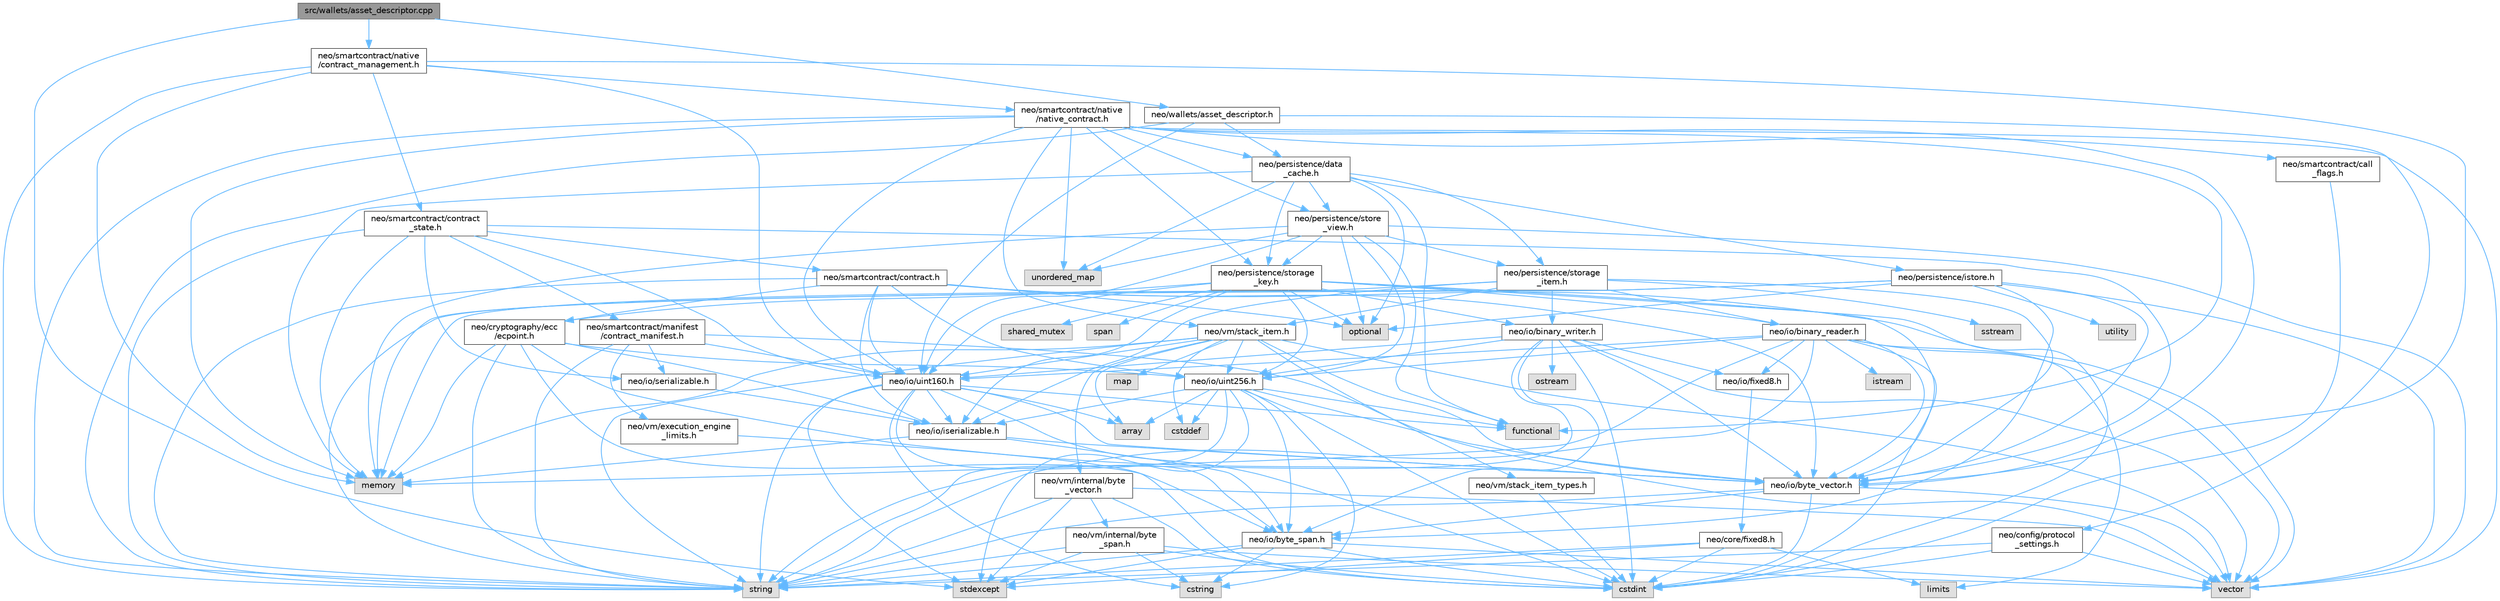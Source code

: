 digraph "src/wallets/asset_descriptor.cpp"
{
 // LATEX_PDF_SIZE
  bgcolor="transparent";
  edge [fontname=Helvetica,fontsize=10,labelfontname=Helvetica,labelfontsize=10];
  node [fontname=Helvetica,fontsize=10,shape=box,height=0.2,width=0.4];
  Node1 [id="Node000001",label="src/wallets/asset_descriptor.cpp",height=0.2,width=0.4,color="gray40", fillcolor="grey60", style="filled", fontcolor="black",tooltip=" "];
  Node1 -> Node2 [id="edge1_Node000001_Node000002",color="steelblue1",style="solid",tooltip=" "];
  Node2 [id="Node000002",label="neo/smartcontract/native\l/contract_management.h",height=0.2,width=0.4,color="grey40", fillcolor="white", style="filled",URL="$contract__management_8h.html",tooltip=" "];
  Node2 -> Node3 [id="edge2_Node000002_Node000003",color="steelblue1",style="solid",tooltip=" "];
  Node3 [id="Node000003",label="neo/io/byte_vector.h",height=0.2,width=0.4,color="grey40", fillcolor="white", style="filled",URL="$io_2byte__vector_8h.html",tooltip=" "];
  Node3 -> Node4 [id="edge3_Node000003_Node000004",color="steelblue1",style="solid",tooltip=" "];
  Node4 [id="Node000004",label="neo/io/byte_span.h",height=0.2,width=0.4,color="grey40", fillcolor="white", style="filled",URL="$io_2byte__span_8h.html",tooltip=" "];
  Node4 -> Node5 [id="edge4_Node000004_Node000005",color="steelblue1",style="solid",tooltip=" "];
  Node5 [id="Node000005",label="cstdint",height=0.2,width=0.4,color="grey60", fillcolor="#E0E0E0", style="filled",tooltip=" "];
  Node4 -> Node6 [id="edge5_Node000004_Node000006",color="steelblue1",style="solid",tooltip=" "];
  Node6 [id="Node000006",label="cstring",height=0.2,width=0.4,color="grey60", fillcolor="#E0E0E0", style="filled",tooltip=" "];
  Node4 -> Node7 [id="edge6_Node000004_Node000007",color="steelblue1",style="solid",tooltip=" "];
  Node7 [id="Node000007",label="stdexcept",height=0.2,width=0.4,color="grey60", fillcolor="#E0E0E0", style="filled",tooltip=" "];
  Node4 -> Node8 [id="edge7_Node000004_Node000008",color="steelblue1",style="solid",tooltip=" "];
  Node8 [id="Node000008",label="string",height=0.2,width=0.4,color="grey60", fillcolor="#E0E0E0", style="filled",tooltip=" "];
  Node4 -> Node9 [id="edge8_Node000004_Node000009",color="steelblue1",style="solid",tooltip=" "];
  Node9 [id="Node000009",label="vector",height=0.2,width=0.4,color="grey60", fillcolor="#E0E0E0", style="filled",tooltip=" "];
  Node3 -> Node5 [id="edge9_Node000003_Node000005",color="steelblue1",style="solid",tooltip=" "];
  Node3 -> Node8 [id="edge10_Node000003_Node000008",color="steelblue1",style="solid",tooltip=" "];
  Node3 -> Node9 [id="edge11_Node000003_Node000009",color="steelblue1",style="solid",tooltip=" "];
  Node2 -> Node10 [id="edge12_Node000002_Node000010",color="steelblue1",style="solid",tooltip=" "];
  Node10 [id="Node000010",label="neo/io/uint160.h",height=0.2,width=0.4,color="grey40", fillcolor="white", style="filled",URL="$uint160_8h.html",tooltip=" "];
  Node10 -> Node4 [id="edge13_Node000010_Node000004",color="steelblue1",style="solid",tooltip=" "];
  Node10 -> Node3 [id="edge14_Node000010_Node000003",color="steelblue1",style="solid",tooltip=" "];
  Node10 -> Node11 [id="edge15_Node000010_Node000011",color="steelblue1",style="solid",tooltip=" "];
  Node11 [id="Node000011",label="neo/io/iserializable.h",height=0.2,width=0.4,color="grey40", fillcolor="white", style="filled",URL="$iserializable_8h.html",tooltip=" "];
  Node11 -> Node4 [id="edge16_Node000011_Node000004",color="steelblue1",style="solid",tooltip=" "];
  Node11 -> Node3 [id="edge17_Node000011_Node000003",color="steelblue1",style="solid",tooltip=" "];
  Node11 -> Node12 [id="edge18_Node000011_Node000012",color="steelblue1",style="solid",tooltip=" "];
  Node12 [id="Node000012",label="memory",height=0.2,width=0.4,color="grey60", fillcolor="#E0E0E0", style="filled",tooltip=" "];
  Node10 -> Node13 [id="edge19_Node000010_Node000013",color="steelblue1",style="solid",tooltip=" "];
  Node13 [id="Node000013",label="array",height=0.2,width=0.4,color="grey60", fillcolor="#E0E0E0", style="filled",tooltip=" "];
  Node10 -> Node5 [id="edge20_Node000010_Node000005",color="steelblue1",style="solid",tooltip=" "];
  Node10 -> Node6 [id="edge21_Node000010_Node000006",color="steelblue1",style="solid",tooltip=" "];
  Node10 -> Node14 [id="edge22_Node000010_Node000014",color="steelblue1",style="solid",tooltip=" "];
  Node14 [id="Node000014",label="functional",height=0.2,width=0.4,color="grey60", fillcolor="#E0E0E0", style="filled",tooltip=" "];
  Node10 -> Node7 [id="edge23_Node000010_Node000007",color="steelblue1",style="solid",tooltip=" "];
  Node10 -> Node8 [id="edge24_Node000010_Node000008",color="steelblue1",style="solid",tooltip=" "];
  Node2 -> Node15 [id="edge25_Node000002_Node000015",color="steelblue1",style="solid",tooltip=" "];
  Node15 [id="Node000015",label="neo/smartcontract/contract\l_state.h",height=0.2,width=0.4,color="grey40", fillcolor="white", style="filled",URL="$contract__state_8h.html",tooltip=" "];
  Node15 -> Node3 [id="edge26_Node000015_Node000003",color="steelblue1",style="solid",tooltip=" "];
  Node15 -> Node16 [id="edge27_Node000015_Node000016",color="steelblue1",style="solid",tooltip=" "];
  Node16 [id="Node000016",label="neo/io/serializable.h",height=0.2,width=0.4,color="grey40", fillcolor="white", style="filled",URL="$serializable_8h.html",tooltip=" "];
  Node16 -> Node11 [id="edge28_Node000016_Node000011",color="steelblue1",style="solid",tooltip=" "];
  Node15 -> Node10 [id="edge29_Node000015_Node000010",color="steelblue1",style="solid",tooltip=" "];
  Node15 -> Node17 [id="edge30_Node000015_Node000017",color="steelblue1",style="solid",tooltip=" "];
  Node17 [id="Node000017",label="neo/smartcontract/manifest\l/contract_manifest.h",height=0.2,width=0.4,color="grey40", fillcolor="white", style="filled",URL="$contract__manifest_8h.html",tooltip=" "];
  Node17 -> Node16 [id="edge31_Node000017_Node000016",color="steelblue1",style="solid",tooltip=" "];
  Node17 -> Node10 [id="edge32_Node000017_Node000010",color="steelblue1",style="solid",tooltip=" "];
  Node17 -> Node18 [id="edge33_Node000017_Node000018",color="steelblue1",style="solid",tooltip=" "];
  Node18 [id="Node000018",label="neo/vm/execution_engine\l_limits.h",height=0.2,width=0.4,color="grey40", fillcolor="white", style="filled",URL="$execution__engine__limits_8h.html",tooltip=" "];
  Node18 -> Node5 [id="edge34_Node000018_Node000005",color="steelblue1",style="solid",tooltip=" "];
  Node17 -> Node8 [id="edge35_Node000017_Node000008",color="steelblue1",style="solid",tooltip=" "];
  Node17 -> Node9 [id="edge36_Node000017_Node000009",color="steelblue1",style="solid",tooltip=" "];
  Node15 -> Node12 [id="edge37_Node000015_Node000012",color="steelblue1",style="solid",tooltip=" "];
  Node15 -> Node8 [id="edge38_Node000015_Node000008",color="steelblue1",style="solid",tooltip=" "];
  Node15 -> Node19 [id="edge39_Node000015_Node000019",color="steelblue1",style="solid",tooltip=" "];
  Node19 [id="Node000019",label="neo/smartcontract/contract.h",height=0.2,width=0.4,color="grey40", fillcolor="white", style="filled",URL="$contract_8h.html",tooltip=" "];
  Node19 -> Node20 [id="edge40_Node000019_Node000020",color="steelblue1",style="solid",tooltip=" "];
  Node20 [id="Node000020",label="neo/cryptography/ecc\l/ecpoint.h",height=0.2,width=0.4,color="grey40", fillcolor="white", style="filled",URL="$ecpoint_8h.html",tooltip=" "];
  Node20 -> Node4 [id="edge41_Node000020_Node000004",color="steelblue1",style="solid",tooltip=" "];
  Node20 -> Node3 [id="edge42_Node000020_Node000003",color="steelblue1",style="solid",tooltip=" "];
  Node20 -> Node11 [id="edge43_Node000020_Node000011",color="steelblue1",style="solid",tooltip=" "];
  Node20 -> Node21 [id="edge44_Node000020_Node000021",color="steelblue1",style="solid",tooltip=" "];
  Node21 [id="Node000021",label="neo/io/uint256.h",height=0.2,width=0.4,color="grey40", fillcolor="white", style="filled",URL="$uint256_8h.html",tooltip=" "];
  Node21 -> Node4 [id="edge45_Node000021_Node000004",color="steelblue1",style="solid",tooltip=" "];
  Node21 -> Node3 [id="edge46_Node000021_Node000003",color="steelblue1",style="solid",tooltip=" "];
  Node21 -> Node11 [id="edge47_Node000021_Node000011",color="steelblue1",style="solid",tooltip=" "];
  Node21 -> Node13 [id="edge48_Node000021_Node000013",color="steelblue1",style="solid",tooltip=" "];
  Node21 -> Node22 [id="edge49_Node000021_Node000022",color="steelblue1",style="solid",tooltip=" "];
  Node22 [id="Node000022",label="cstddef",height=0.2,width=0.4,color="grey60", fillcolor="#E0E0E0", style="filled",tooltip=" "];
  Node21 -> Node5 [id="edge50_Node000021_Node000005",color="steelblue1",style="solid",tooltip=" "];
  Node21 -> Node6 [id="edge51_Node000021_Node000006",color="steelblue1",style="solid",tooltip=" "];
  Node21 -> Node14 [id="edge52_Node000021_Node000014",color="steelblue1",style="solid",tooltip=" "];
  Node21 -> Node7 [id="edge53_Node000021_Node000007",color="steelblue1",style="solid",tooltip=" "];
  Node21 -> Node8 [id="edge54_Node000021_Node000008",color="steelblue1",style="solid",tooltip=" "];
  Node20 -> Node12 [id="edge55_Node000020_Node000012",color="steelblue1",style="solid",tooltip=" "];
  Node20 -> Node8 [id="edge56_Node000020_Node000008",color="steelblue1",style="solid",tooltip=" "];
  Node19 -> Node3 [id="edge57_Node000019_Node000003",color="steelblue1",style="solid",tooltip=" "];
  Node19 -> Node11 [id="edge58_Node000019_Node000011",color="steelblue1",style="solid",tooltip=" "];
  Node19 -> Node10 [id="edge59_Node000019_Node000010",color="steelblue1",style="solid",tooltip=" "];
  Node19 -> Node21 [id="edge60_Node000019_Node000021",color="steelblue1",style="solid",tooltip=" "];
  Node19 -> Node23 [id="edge61_Node000019_Node000023",color="steelblue1",style="solid",tooltip=" "];
  Node23 [id="Node000023",label="optional",height=0.2,width=0.4,color="grey60", fillcolor="#E0E0E0", style="filled",tooltip=" "];
  Node19 -> Node8 [id="edge62_Node000019_Node000008",color="steelblue1",style="solid",tooltip=" "];
  Node19 -> Node9 [id="edge63_Node000019_Node000009",color="steelblue1",style="solid",tooltip=" "];
  Node2 -> Node24 [id="edge64_Node000002_Node000024",color="steelblue1",style="solid",tooltip=" "];
  Node24 [id="Node000024",label="neo/smartcontract/native\l/native_contract.h",height=0.2,width=0.4,color="grey40", fillcolor="white", style="filled",URL="$native_2native__contract_8h.html",tooltip=" "];
  Node24 -> Node3 [id="edge65_Node000024_Node000003",color="steelblue1",style="solid",tooltip=" "];
  Node24 -> Node10 [id="edge66_Node000024_Node000010",color="steelblue1",style="solid",tooltip=" "];
  Node24 -> Node25 [id="edge67_Node000024_Node000025",color="steelblue1",style="solid",tooltip=" "];
  Node25 [id="Node000025",label="neo/persistence/data\l_cache.h",height=0.2,width=0.4,color="grey40", fillcolor="white", style="filled",URL="$data__cache_8h.html",tooltip=" "];
  Node25 -> Node26 [id="edge68_Node000025_Node000026",color="steelblue1",style="solid",tooltip=" "];
  Node26 [id="Node000026",label="neo/persistence/istore.h",height=0.2,width=0.4,color="grey40", fillcolor="white", style="filled",URL="$istore_8h.html",tooltip=" "];
  Node26 -> Node4 [id="edge69_Node000026_Node000004",color="steelblue1",style="solid",tooltip=" "];
  Node26 -> Node3 [id="edge70_Node000026_Node000003",color="steelblue1",style="solid",tooltip=" "];
  Node26 -> Node12 [id="edge71_Node000026_Node000012",color="steelblue1",style="solid",tooltip=" "];
  Node26 -> Node23 [id="edge72_Node000026_Node000023",color="steelblue1",style="solid",tooltip=" "];
  Node26 -> Node8 [id="edge73_Node000026_Node000008",color="steelblue1",style="solid",tooltip=" "];
  Node26 -> Node27 [id="edge74_Node000026_Node000027",color="steelblue1",style="solid",tooltip=" "];
  Node27 [id="Node000027",label="utility",height=0.2,width=0.4,color="grey60", fillcolor="#E0E0E0", style="filled",tooltip=" "];
  Node26 -> Node9 [id="edge75_Node000026_Node000009",color="steelblue1",style="solid",tooltip=" "];
  Node25 -> Node28 [id="edge76_Node000025_Node000028",color="steelblue1",style="solid",tooltip=" "];
  Node28 [id="Node000028",label="neo/persistence/storage\l_item.h",height=0.2,width=0.4,color="grey40", fillcolor="white", style="filled",URL="$persistence_2storage__item_8h.html",tooltip=" "];
  Node28 -> Node29 [id="edge77_Node000028_Node000029",color="steelblue1",style="solid",tooltip=" "];
  Node29 [id="Node000029",label="neo/io/binary_reader.h",height=0.2,width=0.4,color="grey40", fillcolor="white", style="filled",URL="$binary__reader_8h.html",tooltip=" "];
  Node29 -> Node3 [id="edge78_Node000029_Node000003",color="steelblue1",style="solid",tooltip=" "];
  Node29 -> Node30 [id="edge79_Node000029_Node000030",color="steelblue1",style="solid",tooltip=" "];
  Node30 [id="Node000030",label="neo/io/fixed8.h",height=0.2,width=0.4,color="grey40", fillcolor="white", style="filled",URL="$io_2fixed8_8h.html",tooltip=" "];
  Node30 -> Node31 [id="edge80_Node000030_Node000031",color="steelblue1",style="solid",tooltip=" "];
  Node31 [id="Node000031",label="neo/core/fixed8.h",height=0.2,width=0.4,color="grey40", fillcolor="white", style="filled",URL="$core_2fixed8_8h.html",tooltip=" "];
  Node31 -> Node5 [id="edge81_Node000031_Node000005",color="steelblue1",style="solid",tooltip=" "];
  Node31 -> Node32 [id="edge82_Node000031_Node000032",color="steelblue1",style="solid",tooltip=" "];
  Node32 [id="Node000032",label="limits",height=0.2,width=0.4,color="grey60", fillcolor="#E0E0E0", style="filled",tooltip=" "];
  Node31 -> Node7 [id="edge83_Node000031_Node000007",color="steelblue1",style="solid",tooltip=" "];
  Node31 -> Node8 [id="edge84_Node000031_Node000008",color="steelblue1",style="solid",tooltip=" "];
  Node29 -> Node10 [id="edge85_Node000029_Node000010",color="steelblue1",style="solid",tooltip=" "];
  Node29 -> Node21 [id="edge86_Node000029_Node000021",color="steelblue1",style="solid",tooltip=" "];
  Node29 -> Node5 [id="edge87_Node000029_Node000005",color="steelblue1",style="solid",tooltip=" "];
  Node29 -> Node33 [id="edge88_Node000029_Node000033",color="steelblue1",style="solid",tooltip=" "];
  Node33 [id="Node000033",label="istream",height=0.2,width=0.4,color="grey60", fillcolor="#E0E0E0", style="filled",tooltip=" "];
  Node29 -> Node32 [id="edge89_Node000029_Node000032",color="steelblue1",style="solid",tooltip=" "];
  Node29 -> Node12 [id="edge90_Node000029_Node000012",color="steelblue1",style="solid",tooltip=" "];
  Node29 -> Node8 [id="edge91_Node000029_Node000008",color="steelblue1",style="solid",tooltip=" "];
  Node29 -> Node9 [id="edge92_Node000029_Node000009",color="steelblue1",style="solid",tooltip=" "];
  Node28 -> Node34 [id="edge93_Node000028_Node000034",color="steelblue1",style="solid",tooltip=" "];
  Node34 [id="Node000034",label="neo/io/binary_writer.h",height=0.2,width=0.4,color="grey40", fillcolor="white", style="filled",URL="$binary__writer_8h.html",tooltip=" "];
  Node34 -> Node4 [id="edge94_Node000034_Node000004",color="steelblue1",style="solid",tooltip=" "];
  Node34 -> Node3 [id="edge95_Node000034_Node000003",color="steelblue1",style="solid",tooltip=" "];
  Node34 -> Node30 [id="edge96_Node000034_Node000030",color="steelblue1",style="solid",tooltip=" "];
  Node34 -> Node10 [id="edge97_Node000034_Node000010",color="steelblue1",style="solid",tooltip=" "];
  Node34 -> Node21 [id="edge98_Node000034_Node000021",color="steelblue1",style="solid",tooltip=" "];
  Node34 -> Node5 [id="edge99_Node000034_Node000005",color="steelblue1",style="solid",tooltip=" "];
  Node34 -> Node35 [id="edge100_Node000034_Node000035",color="steelblue1",style="solid",tooltip=" "];
  Node35 [id="Node000035",label="ostream",height=0.2,width=0.4,color="grey60", fillcolor="#E0E0E0", style="filled",tooltip=" "];
  Node34 -> Node8 [id="edge101_Node000034_Node000008",color="steelblue1",style="solid",tooltip=" "];
  Node34 -> Node9 [id="edge102_Node000034_Node000009",color="steelblue1",style="solid",tooltip=" "];
  Node28 -> Node3 [id="edge103_Node000028_Node000003",color="steelblue1",style="solid",tooltip=" "];
  Node28 -> Node11 [id="edge104_Node000028_Node000011",color="steelblue1",style="solid",tooltip=" "];
  Node28 -> Node36 [id="edge105_Node000028_Node000036",color="steelblue1",style="solid",tooltip=" "];
  Node36 [id="Node000036",label="neo/vm/stack_item.h",height=0.2,width=0.4,color="grey40", fillcolor="white", style="filled",URL="$stack__item_8h.html",tooltip=" "];
  Node36 -> Node3 [id="edge106_Node000036_Node000003",color="steelblue1",style="solid",tooltip=" "];
  Node36 -> Node10 [id="edge107_Node000036_Node000010",color="steelblue1",style="solid",tooltip=" "];
  Node36 -> Node21 [id="edge108_Node000036_Node000021",color="steelblue1",style="solid",tooltip=" "];
  Node36 -> Node37 [id="edge109_Node000036_Node000037",color="steelblue1",style="solid",tooltip=" "];
  Node37 [id="Node000037",label="neo/vm/internal/byte\l_vector.h",height=0.2,width=0.4,color="grey40", fillcolor="white", style="filled",URL="$vm_2internal_2byte__vector_8h.html",tooltip=" "];
  Node37 -> Node38 [id="edge110_Node000037_Node000038",color="steelblue1",style="solid",tooltip=" "];
  Node38 [id="Node000038",label="neo/vm/internal/byte\l_span.h",height=0.2,width=0.4,color="grey40", fillcolor="white", style="filled",URL="$vm_2internal_2byte__span_8h.html",tooltip=" "];
  Node38 -> Node5 [id="edge111_Node000038_Node000005",color="steelblue1",style="solid",tooltip=" "];
  Node38 -> Node6 [id="edge112_Node000038_Node000006",color="steelblue1",style="solid",tooltip=" "];
  Node38 -> Node7 [id="edge113_Node000038_Node000007",color="steelblue1",style="solid",tooltip=" "];
  Node38 -> Node8 [id="edge114_Node000038_Node000008",color="steelblue1",style="solid",tooltip=" "];
  Node38 -> Node9 [id="edge115_Node000038_Node000009",color="steelblue1",style="solid",tooltip=" "];
  Node37 -> Node5 [id="edge116_Node000037_Node000005",color="steelblue1",style="solid",tooltip=" "];
  Node37 -> Node7 [id="edge117_Node000037_Node000007",color="steelblue1",style="solid",tooltip=" "];
  Node37 -> Node8 [id="edge118_Node000037_Node000008",color="steelblue1",style="solid",tooltip=" "];
  Node37 -> Node9 [id="edge119_Node000037_Node000009",color="steelblue1",style="solid",tooltip=" "];
  Node36 -> Node39 [id="edge120_Node000036_Node000039",color="steelblue1",style="solid",tooltip=" "];
  Node39 [id="Node000039",label="neo/vm/stack_item_types.h",height=0.2,width=0.4,color="grey40", fillcolor="white", style="filled",URL="$stack__item__types_8h.html",tooltip=" "];
  Node39 -> Node5 [id="edge121_Node000039_Node000005",color="steelblue1",style="solid",tooltip=" "];
  Node36 -> Node13 [id="edge122_Node000036_Node000013",color="steelblue1",style="solid",tooltip=" "];
  Node36 -> Node22 [id="edge123_Node000036_Node000022",color="steelblue1",style="solid",tooltip=" "];
  Node36 -> Node40 [id="edge124_Node000036_Node000040",color="steelblue1",style="solid",tooltip=" "];
  Node40 [id="Node000040",label="map",height=0.2,width=0.4,color="grey60", fillcolor="#E0E0E0", style="filled",tooltip=" "];
  Node36 -> Node12 [id="edge125_Node000036_Node000012",color="steelblue1",style="solid",tooltip=" "];
  Node36 -> Node8 [id="edge126_Node000036_Node000008",color="steelblue1",style="solid",tooltip=" "];
  Node36 -> Node9 [id="edge127_Node000036_Node000009",color="steelblue1",style="solid",tooltip=" "];
  Node28 -> Node12 [id="edge128_Node000028_Node000012",color="steelblue1",style="solid",tooltip=" "];
  Node28 -> Node41 [id="edge129_Node000028_Node000041",color="steelblue1",style="solid",tooltip=" "];
  Node41 [id="Node000041",label="sstream",height=0.2,width=0.4,color="grey60", fillcolor="#E0E0E0", style="filled",tooltip=" "];
  Node25 -> Node42 [id="edge130_Node000025_Node000042",color="steelblue1",style="solid",tooltip=" "];
  Node42 [id="Node000042",label="neo/persistence/storage\l_key.h",height=0.2,width=0.4,color="grey40", fillcolor="white", style="filled",URL="$persistence_2storage__key_8h.html",tooltip=" "];
  Node42 -> Node20 [id="edge131_Node000042_Node000020",color="steelblue1",style="solid",tooltip=" "];
  Node42 -> Node29 [id="edge132_Node000042_Node000029",color="steelblue1",style="solid",tooltip=" "];
  Node42 -> Node34 [id="edge133_Node000042_Node000034",color="steelblue1",style="solid",tooltip=" "];
  Node42 -> Node3 [id="edge134_Node000042_Node000003",color="steelblue1",style="solid",tooltip=" "];
  Node42 -> Node11 [id="edge135_Node000042_Node000011",color="steelblue1",style="solid",tooltip=" "];
  Node42 -> Node10 [id="edge136_Node000042_Node000010",color="steelblue1",style="solid",tooltip=" "];
  Node42 -> Node21 [id="edge137_Node000042_Node000021",color="steelblue1",style="solid",tooltip=" "];
  Node42 -> Node5 [id="edge138_Node000042_Node000005",color="steelblue1",style="solid",tooltip=" "];
  Node42 -> Node23 [id="edge139_Node000042_Node000023",color="steelblue1",style="solid",tooltip=" "];
  Node42 -> Node43 [id="edge140_Node000042_Node000043",color="steelblue1",style="solid",tooltip=" "];
  Node43 [id="Node000043",label="shared_mutex",height=0.2,width=0.4,color="grey60", fillcolor="#E0E0E0", style="filled",tooltip=" "];
  Node42 -> Node44 [id="edge141_Node000042_Node000044",color="steelblue1",style="solid",tooltip=" "];
  Node44 [id="Node000044",label="span",height=0.2,width=0.4,color="grey60", fillcolor="#E0E0E0", style="filled",tooltip=" "];
  Node25 -> Node45 [id="edge142_Node000025_Node000045",color="steelblue1",style="solid",tooltip=" "];
  Node45 [id="Node000045",label="neo/persistence/store\l_view.h",height=0.2,width=0.4,color="grey40", fillcolor="white", style="filled",URL="$store__view_8h.html",tooltip=" "];
  Node45 -> Node10 [id="edge143_Node000045_Node000010",color="steelblue1",style="solid",tooltip=" "];
  Node45 -> Node21 [id="edge144_Node000045_Node000021",color="steelblue1",style="solid",tooltip=" "];
  Node45 -> Node28 [id="edge145_Node000045_Node000028",color="steelblue1",style="solid",tooltip=" "];
  Node45 -> Node42 [id="edge146_Node000045_Node000042",color="steelblue1",style="solid",tooltip=" "];
  Node45 -> Node14 [id="edge147_Node000045_Node000014",color="steelblue1",style="solid",tooltip=" "];
  Node45 -> Node12 [id="edge148_Node000045_Node000012",color="steelblue1",style="solid",tooltip=" "];
  Node45 -> Node23 [id="edge149_Node000045_Node000023",color="steelblue1",style="solid",tooltip=" "];
  Node45 -> Node46 [id="edge150_Node000045_Node000046",color="steelblue1",style="solid",tooltip=" "];
  Node46 [id="Node000046",label="unordered_map",height=0.2,width=0.4,color="grey60", fillcolor="#E0E0E0", style="filled",tooltip=" "];
  Node45 -> Node9 [id="edge151_Node000045_Node000009",color="steelblue1",style="solid",tooltip=" "];
  Node25 -> Node14 [id="edge152_Node000025_Node000014",color="steelblue1",style="solid",tooltip=" "];
  Node25 -> Node12 [id="edge153_Node000025_Node000012",color="steelblue1",style="solid",tooltip=" "];
  Node25 -> Node23 [id="edge154_Node000025_Node000023",color="steelblue1",style="solid",tooltip=" "];
  Node25 -> Node46 [id="edge155_Node000025_Node000046",color="steelblue1",style="solid",tooltip=" "];
  Node24 -> Node42 [id="edge156_Node000024_Node000042",color="steelblue1",style="solid",tooltip=" "];
  Node24 -> Node45 [id="edge157_Node000024_Node000045",color="steelblue1",style="solid",tooltip=" "];
  Node24 -> Node47 [id="edge158_Node000024_Node000047",color="steelblue1",style="solid",tooltip=" "];
  Node47 [id="Node000047",label="neo/smartcontract/call\l_flags.h",height=0.2,width=0.4,color="grey40", fillcolor="white", style="filled",URL="$call__flags_8h.html",tooltip=" "];
  Node47 -> Node5 [id="edge159_Node000047_Node000005",color="steelblue1",style="solid",tooltip=" "];
  Node24 -> Node36 [id="edge160_Node000024_Node000036",color="steelblue1",style="solid",tooltip=" "];
  Node24 -> Node14 [id="edge161_Node000024_Node000014",color="steelblue1",style="solid",tooltip=" "];
  Node24 -> Node12 [id="edge162_Node000024_Node000012",color="steelblue1",style="solid",tooltip=" "];
  Node24 -> Node8 [id="edge163_Node000024_Node000008",color="steelblue1",style="solid",tooltip=" "];
  Node24 -> Node46 [id="edge164_Node000024_Node000046",color="steelblue1",style="solid",tooltip=" "];
  Node24 -> Node9 [id="edge165_Node000024_Node000009",color="steelblue1",style="solid",tooltip=" "];
  Node2 -> Node12 [id="edge166_Node000002_Node000012",color="steelblue1",style="solid",tooltip=" "];
  Node2 -> Node8 [id="edge167_Node000002_Node000008",color="steelblue1",style="solid",tooltip=" "];
  Node1 -> Node48 [id="edge168_Node000001_Node000048",color="steelblue1",style="solid",tooltip=" "];
  Node48 [id="Node000048",label="neo/wallets/asset_descriptor.h",height=0.2,width=0.4,color="grey40", fillcolor="white", style="filled",URL="$asset__descriptor_8h.html",tooltip=" "];
  Node48 -> Node49 [id="edge169_Node000048_Node000049",color="steelblue1",style="solid",tooltip=" "];
  Node49 [id="Node000049",label="neo/config/protocol\l_settings.h",height=0.2,width=0.4,color="grey40", fillcolor="white", style="filled",URL="$config_2protocol__settings_8h.html",tooltip=" "];
  Node49 -> Node5 [id="edge170_Node000049_Node000005",color="steelblue1",style="solid",tooltip=" "];
  Node49 -> Node8 [id="edge171_Node000049_Node000008",color="steelblue1",style="solid",tooltip=" "];
  Node49 -> Node9 [id="edge172_Node000049_Node000009",color="steelblue1",style="solid",tooltip=" "];
  Node48 -> Node10 [id="edge173_Node000048_Node000010",color="steelblue1",style="solid",tooltip=" "];
  Node48 -> Node25 [id="edge174_Node000048_Node000025",color="steelblue1",style="solid",tooltip=" "];
  Node48 -> Node8 [id="edge175_Node000048_Node000008",color="steelblue1",style="solid",tooltip=" "];
  Node1 -> Node7 [id="edge176_Node000001_Node000007",color="steelblue1",style="solid",tooltip=" "];
}
